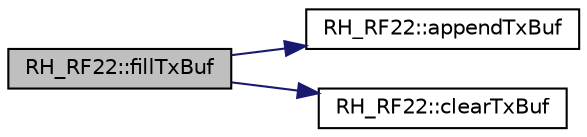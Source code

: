 digraph "RH_RF22::fillTxBuf"
{
 // LATEX_PDF_SIZE
  edge [fontname="Helvetica",fontsize="10",labelfontname="Helvetica",labelfontsize="10"];
  node [fontname="Helvetica",fontsize="10",shape=record];
  rankdir="LR";
  Node1 [label="RH_RF22::fillTxBuf",height=0.2,width=0.4,color="black", fillcolor="grey75", style="filled", fontcolor="black",tooltip=" "];
  Node1 -> Node2 [color="midnightblue",fontsize="10",style="solid",fontname="Helvetica"];
  Node2 [label="RH_RF22::appendTxBuf",height=0.2,width=0.4,color="black", fillcolor="white", style="filled",URL="$class_r_h___r_f22.html#aed564270092ad0936393326e5a83e65b",tooltip=" "];
  Node1 -> Node3 [color="midnightblue",fontsize="10",style="solid",fontname="Helvetica"];
  Node3 [label="RH_RF22::clearTxBuf",height=0.2,width=0.4,color="black", fillcolor="white", style="filled",URL="$class_r_h___r_f22.html#a17f1761afc3ce3710c68064fc96329fc",tooltip=" "];
}
